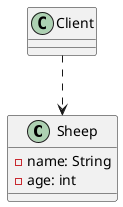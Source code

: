 @startuml

class Sheep
Sheep : -name: String
Sheep : -age: int

Class Client
Client ..> Sheep

@enduml